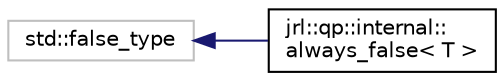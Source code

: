 digraph "Graphical Class Hierarchy"
{
 // LATEX_PDF_SIZE
  edge [fontname="Helvetica",fontsize="10",labelfontname="Helvetica",labelfontsize="10"];
  node [fontname="Helvetica",fontsize="10",shape=record];
  rankdir="LR";
  Node14 [label="std::false_type",height=0.2,width=0.4,color="grey75", fillcolor="white", style="filled",tooltip=" "];
  Node14 -> Node0 [dir="back",color="midnightblue",fontsize="10",style="solid",fontname="Helvetica"];
  Node0 [label="jrl::qp::internal::\lalways_false\< T \>",height=0.2,width=0.4,color="black", fillcolor="white", style="filled",URL="$classjrl_1_1qp_1_1internal_1_1always__false.html",tooltip=" "];
}
